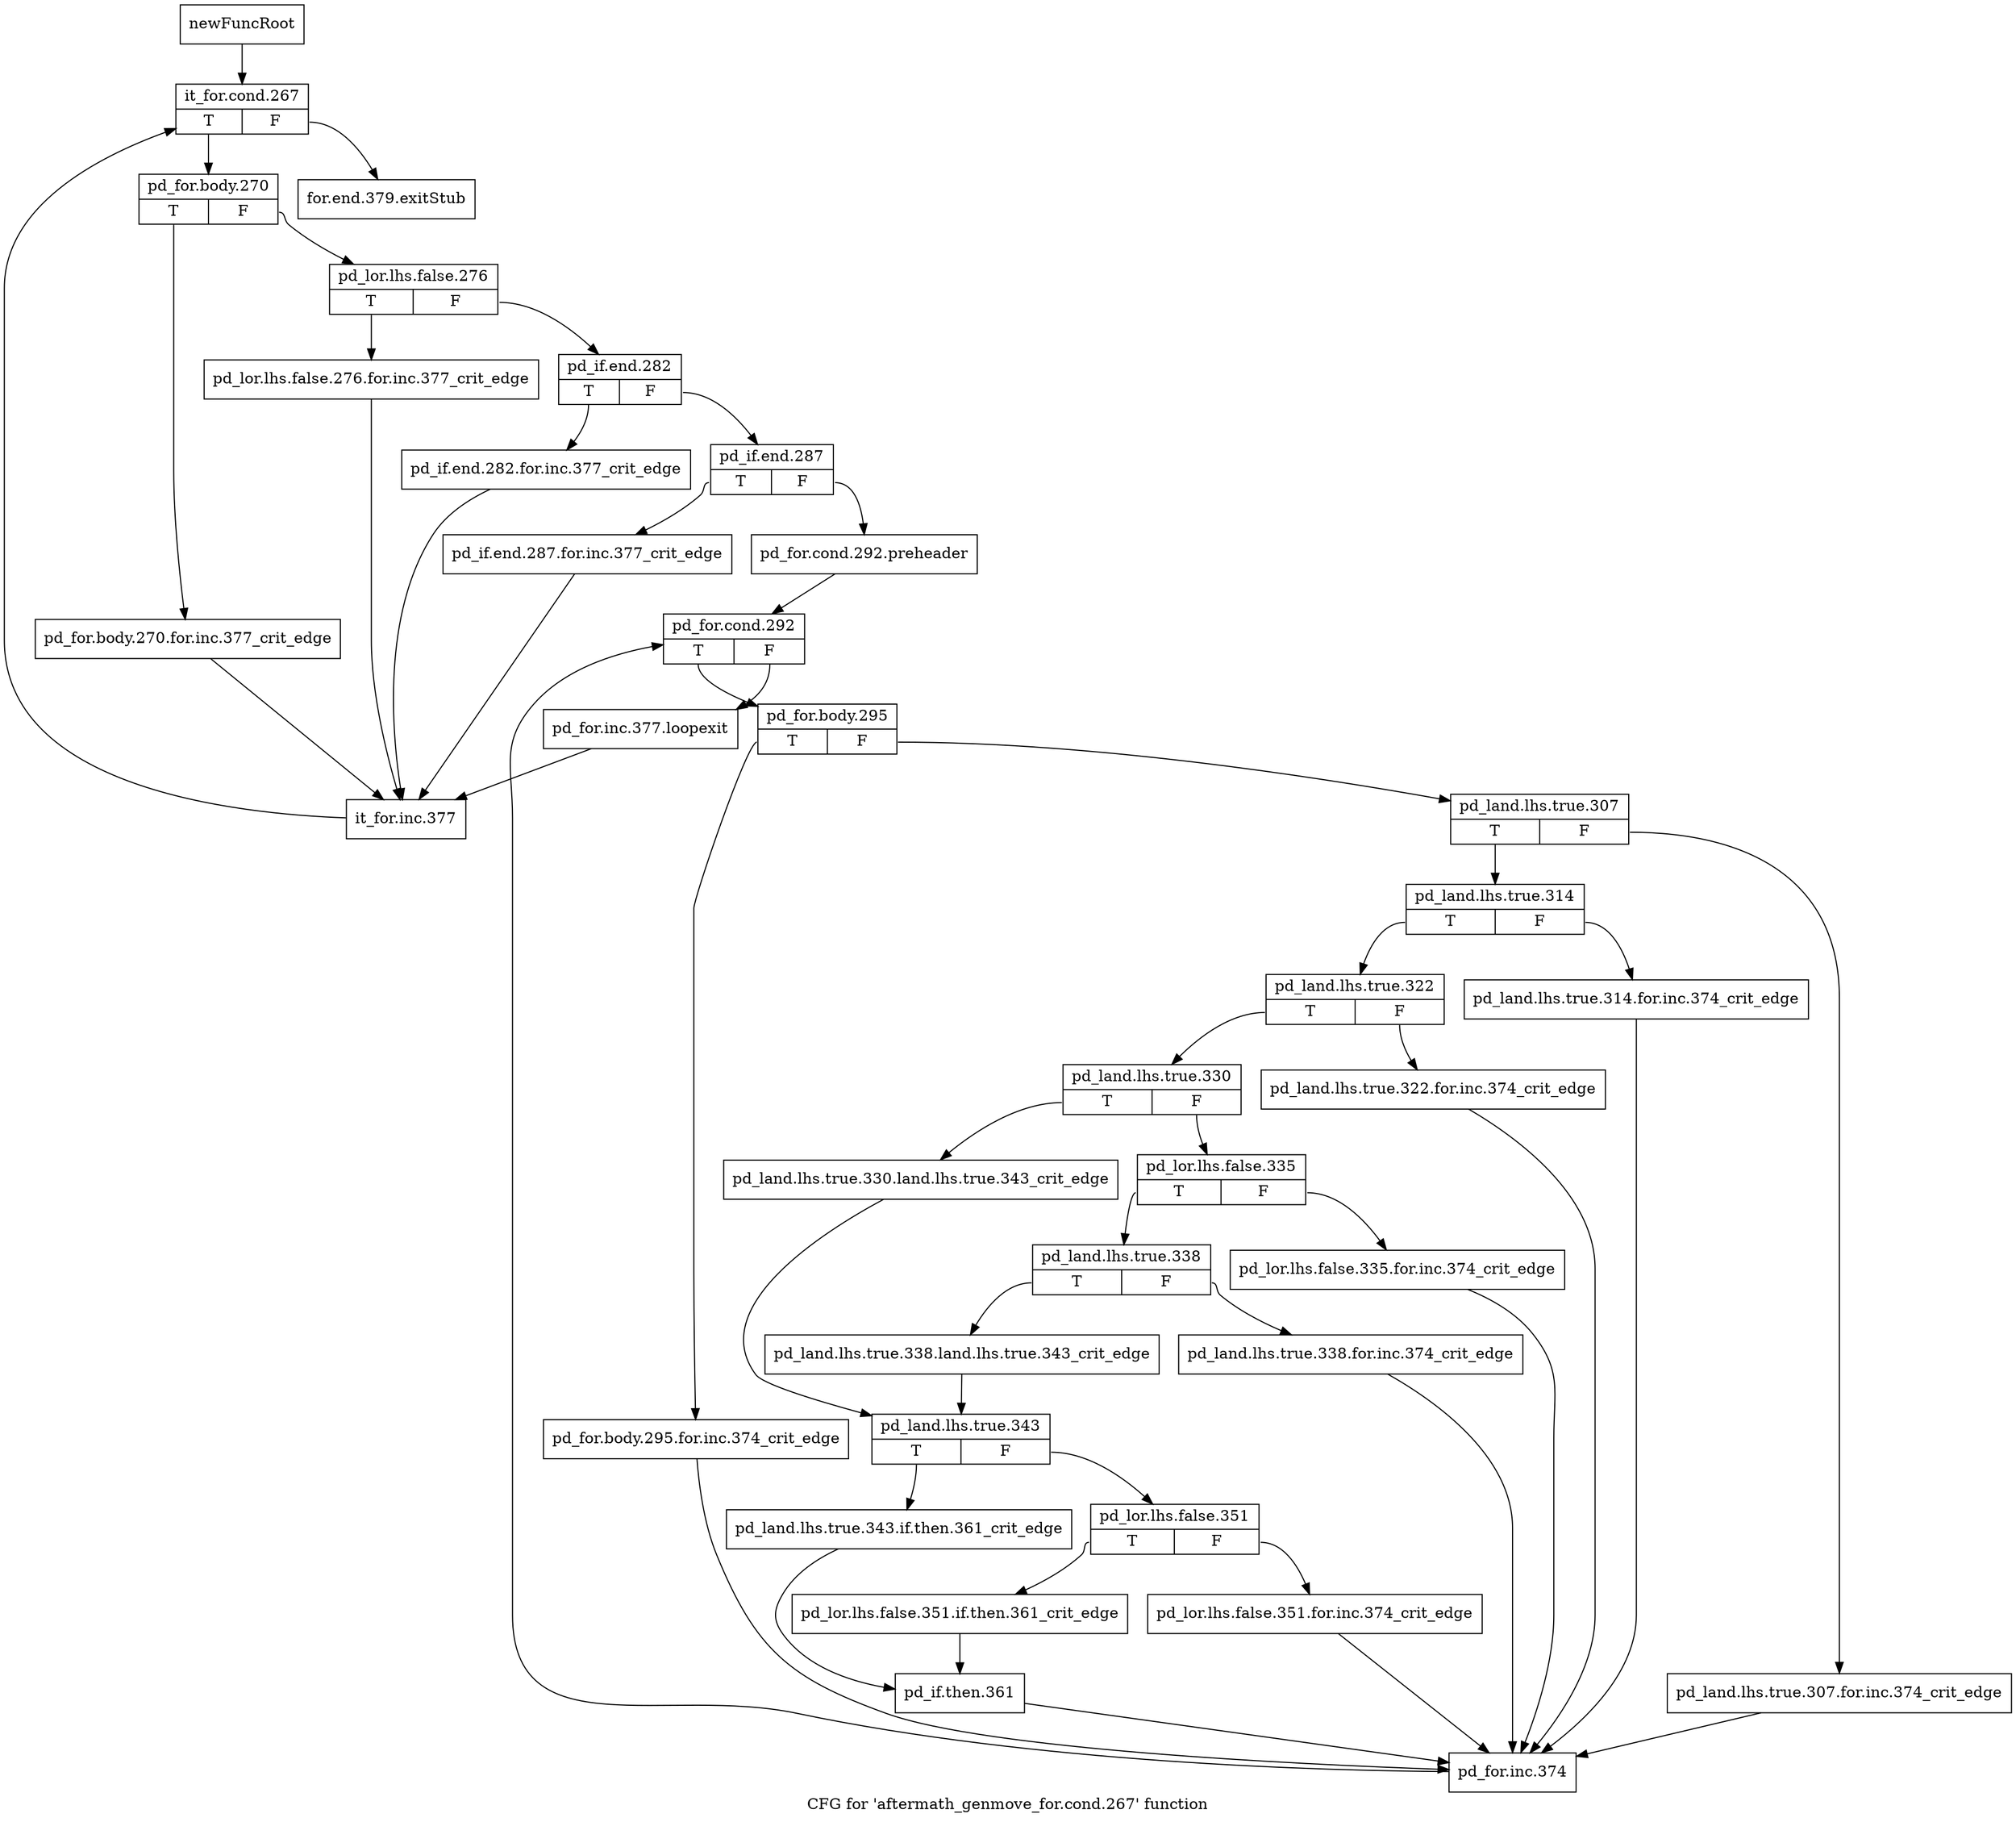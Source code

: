 digraph "CFG for 'aftermath_genmove_for.cond.267' function" {
	label="CFG for 'aftermath_genmove_for.cond.267' function";

	Node0x337e4c0 [shape=record,label="{newFuncRoot}"];
	Node0x337e4c0 -> Node0x337e560;
	Node0x337e510 [shape=record,label="{for.end.379.exitStub}"];
	Node0x337e560 [shape=record,label="{it_for.cond.267|{<s0>T|<s1>F}}"];
	Node0x337e560:s0 -> Node0x337e5b0;
	Node0x337e560:s1 -> Node0x337e510;
	Node0x337e5b0 [shape=record,label="{pd_for.body.270|{<s0>T|<s1>F}}"];
	Node0x337e5b0:s0 -> Node0x337efb0;
	Node0x337e5b0:s1 -> Node0x337e600;
	Node0x337e600 [shape=record,label="{pd_lor.lhs.false.276|{<s0>T|<s1>F}}"];
	Node0x337e600:s0 -> Node0x337ef60;
	Node0x337e600:s1 -> Node0x337e650;
	Node0x337e650 [shape=record,label="{pd_if.end.282|{<s0>T|<s1>F}}"];
	Node0x337e650:s0 -> Node0x337ef10;
	Node0x337e650:s1 -> Node0x337e6a0;
	Node0x337e6a0 [shape=record,label="{pd_if.end.287|{<s0>T|<s1>F}}"];
	Node0x337e6a0:s0 -> Node0x337eec0;
	Node0x337e6a0:s1 -> Node0x337e6f0;
	Node0x337e6f0 [shape=record,label="{pd_for.cond.292.preheader}"];
	Node0x337e6f0 -> Node0x337e740;
	Node0x337e740 [shape=record,label="{pd_for.cond.292|{<s0>T|<s1>F}}"];
	Node0x337e740:s0 -> Node0x337e7e0;
	Node0x337e740:s1 -> Node0x337e790;
	Node0x337e790 [shape=record,label="{pd_for.inc.377.loopexit}"];
	Node0x337e790 -> Node0x337f000;
	Node0x337e7e0 [shape=record,label="{pd_for.body.295|{<s0>T|<s1>F}}"];
	Node0x337e7e0:s0 -> Node0x337ee20;
	Node0x337e7e0:s1 -> Node0x337e830;
	Node0x337e830 [shape=record,label="{pd_land.lhs.true.307|{<s0>T|<s1>F}}"];
	Node0x337e830:s0 -> Node0x337e8d0;
	Node0x337e830:s1 -> Node0x337e880;
	Node0x337e880 [shape=record,label="{pd_land.lhs.true.307.for.inc.374_crit_edge}"];
	Node0x337e880 -> Node0x337ee70;
	Node0x337e8d0 [shape=record,label="{pd_land.lhs.true.314|{<s0>T|<s1>F}}"];
	Node0x337e8d0:s0 -> Node0x337e970;
	Node0x337e8d0:s1 -> Node0x337e920;
	Node0x337e920 [shape=record,label="{pd_land.lhs.true.314.for.inc.374_crit_edge}"];
	Node0x337e920 -> Node0x337ee70;
	Node0x337e970 [shape=record,label="{pd_land.lhs.true.322|{<s0>T|<s1>F}}"];
	Node0x337e970:s0 -> Node0x337ea10;
	Node0x337e970:s1 -> Node0x337e9c0;
	Node0x337e9c0 [shape=record,label="{pd_land.lhs.true.322.for.inc.374_crit_edge}"];
	Node0x337e9c0 -> Node0x337ee70;
	Node0x337ea10 [shape=record,label="{pd_land.lhs.true.330|{<s0>T|<s1>F}}"];
	Node0x337ea10:s0 -> Node0x337ebf0;
	Node0x337ea10:s1 -> Node0x337ea60;
	Node0x337ea60 [shape=record,label="{pd_lor.lhs.false.335|{<s0>T|<s1>F}}"];
	Node0x337ea60:s0 -> Node0x337eb00;
	Node0x337ea60:s1 -> Node0x337eab0;
	Node0x337eab0 [shape=record,label="{pd_lor.lhs.false.335.for.inc.374_crit_edge}"];
	Node0x337eab0 -> Node0x337ee70;
	Node0x337eb00 [shape=record,label="{pd_land.lhs.true.338|{<s0>T|<s1>F}}"];
	Node0x337eb00:s0 -> Node0x337eba0;
	Node0x337eb00:s1 -> Node0x337eb50;
	Node0x337eb50 [shape=record,label="{pd_land.lhs.true.338.for.inc.374_crit_edge}"];
	Node0x337eb50 -> Node0x337ee70;
	Node0x337eba0 [shape=record,label="{pd_land.lhs.true.338.land.lhs.true.343_crit_edge}"];
	Node0x337eba0 -> Node0x337ec40;
	Node0x337ebf0 [shape=record,label="{pd_land.lhs.true.330.land.lhs.true.343_crit_edge}"];
	Node0x337ebf0 -> Node0x337ec40;
	Node0x337ec40 [shape=record,label="{pd_land.lhs.true.343|{<s0>T|<s1>F}}"];
	Node0x337ec40:s0 -> Node0x337ed80;
	Node0x337ec40:s1 -> Node0x337ec90;
	Node0x337ec90 [shape=record,label="{pd_lor.lhs.false.351|{<s0>T|<s1>F}}"];
	Node0x337ec90:s0 -> Node0x337ed30;
	Node0x337ec90:s1 -> Node0x337ece0;
	Node0x337ece0 [shape=record,label="{pd_lor.lhs.false.351.for.inc.374_crit_edge}"];
	Node0x337ece0 -> Node0x337ee70;
	Node0x337ed30 [shape=record,label="{pd_lor.lhs.false.351.if.then.361_crit_edge}"];
	Node0x337ed30 -> Node0x337edd0;
	Node0x337ed80 [shape=record,label="{pd_land.lhs.true.343.if.then.361_crit_edge}"];
	Node0x337ed80 -> Node0x337edd0;
	Node0x337edd0 [shape=record,label="{pd_if.then.361}"];
	Node0x337edd0 -> Node0x337ee70;
	Node0x337ee20 [shape=record,label="{pd_for.body.295.for.inc.374_crit_edge}"];
	Node0x337ee20 -> Node0x337ee70;
	Node0x337ee70 [shape=record,label="{pd_for.inc.374}"];
	Node0x337ee70 -> Node0x337e740;
	Node0x337eec0 [shape=record,label="{pd_if.end.287.for.inc.377_crit_edge}"];
	Node0x337eec0 -> Node0x337f000;
	Node0x337ef10 [shape=record,label="{pd_if.end.282.for.inc.377_crit_edge}"];
	Node0x337ef10 -> Node0x337f000;
	Node0x337ef60 [shape=record,label="{pd_lor.lhs.false.276.for.inc.377_crit_edge}"];
	Node0x337ef60 -> Node0x337f000;
	Node0x337efb0 [shape=record,label="{pd_for.body.270.for.inc.377_crit_edge}"];
	Node0x337efb0 -> Node0x337f000;
	Node0x337f000 [shape=record,label="{it_for.inc.377}"];
	Node0x337f000 -> Node0x337e560;
}
